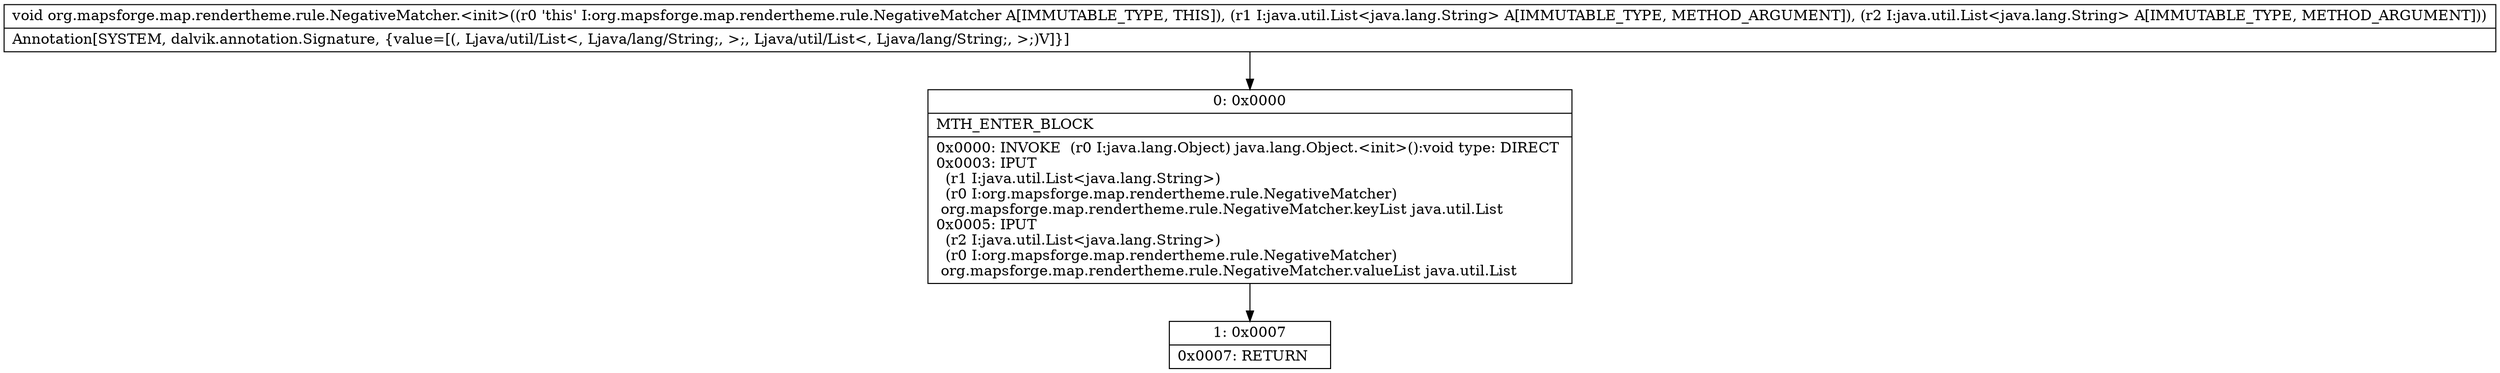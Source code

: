 digraph "CFG fororg.mapsforge.map.rendertheme.rule.NegativeMatcher.\<init\>(Ljava\/util\/List;Ljava\/util\/List;)V" {
Node_0 [shape=record,label="{0\:\ 0x0000|MTH_ENTER_BLOCK\l|0x0000: INVOKE  (r0 I:java.lang.Object) java.lang.Object.\<init\>():void type: DIRECT \l0x0003: IPUT  \l  (r1 I:java.util.List\<java.lang.String\>)\l  (r0 I:org.mapsforge.map.rendertheme.rule.NegativeMatcher)\l org.mapsforge.map.rendertheme.rule.NegativeMatcher.keyList java.util.List \l0x0005: IPUT  \l  (r2 I:java.util.List\<java.lang.String\>)\l  (r0 I:org.mapsforge.map.rendertheme.rule.NegativeMatcher)\l org.mapsforge.map.rendertheme.rule.NegativeMatcher.valueList java.util.List \l}"];
Node_1 [shape=record,label="{1\:\ 0x0007|0x0007: RETURN   \l}"];
MethodNode[shape=record,label="{void org.mapsforge.map.rendertheme.rule.NegativeMatcher.\<init\>((r0 'this' I:org.mapsforge.map.rendertheme.rule.NegativeMatcher A[IMMUTABLE_TYPE, THIS]), (r1 I:java.util.List\<java.lang.String\> A[IMMUTABLE_TYPE, METHOD_ARGUMENT]), (r2 I:java.util.List\<java.lang.String\> A[IMMUTABLE_TYPE, METHOD_ARGUMENT]))  | Annotation[SYSTEM, dalvik.annotation.Signature, \{value=[(, Ljava\/util\/List\<, Ljava\/lang\/String;, \>;, Ljava\/util\/List\<, Ljava\/lang\/String;, \>;)V]\}]\l}"];
MethodNode -> Node_0;
Node_0 -> Node_1;
}

